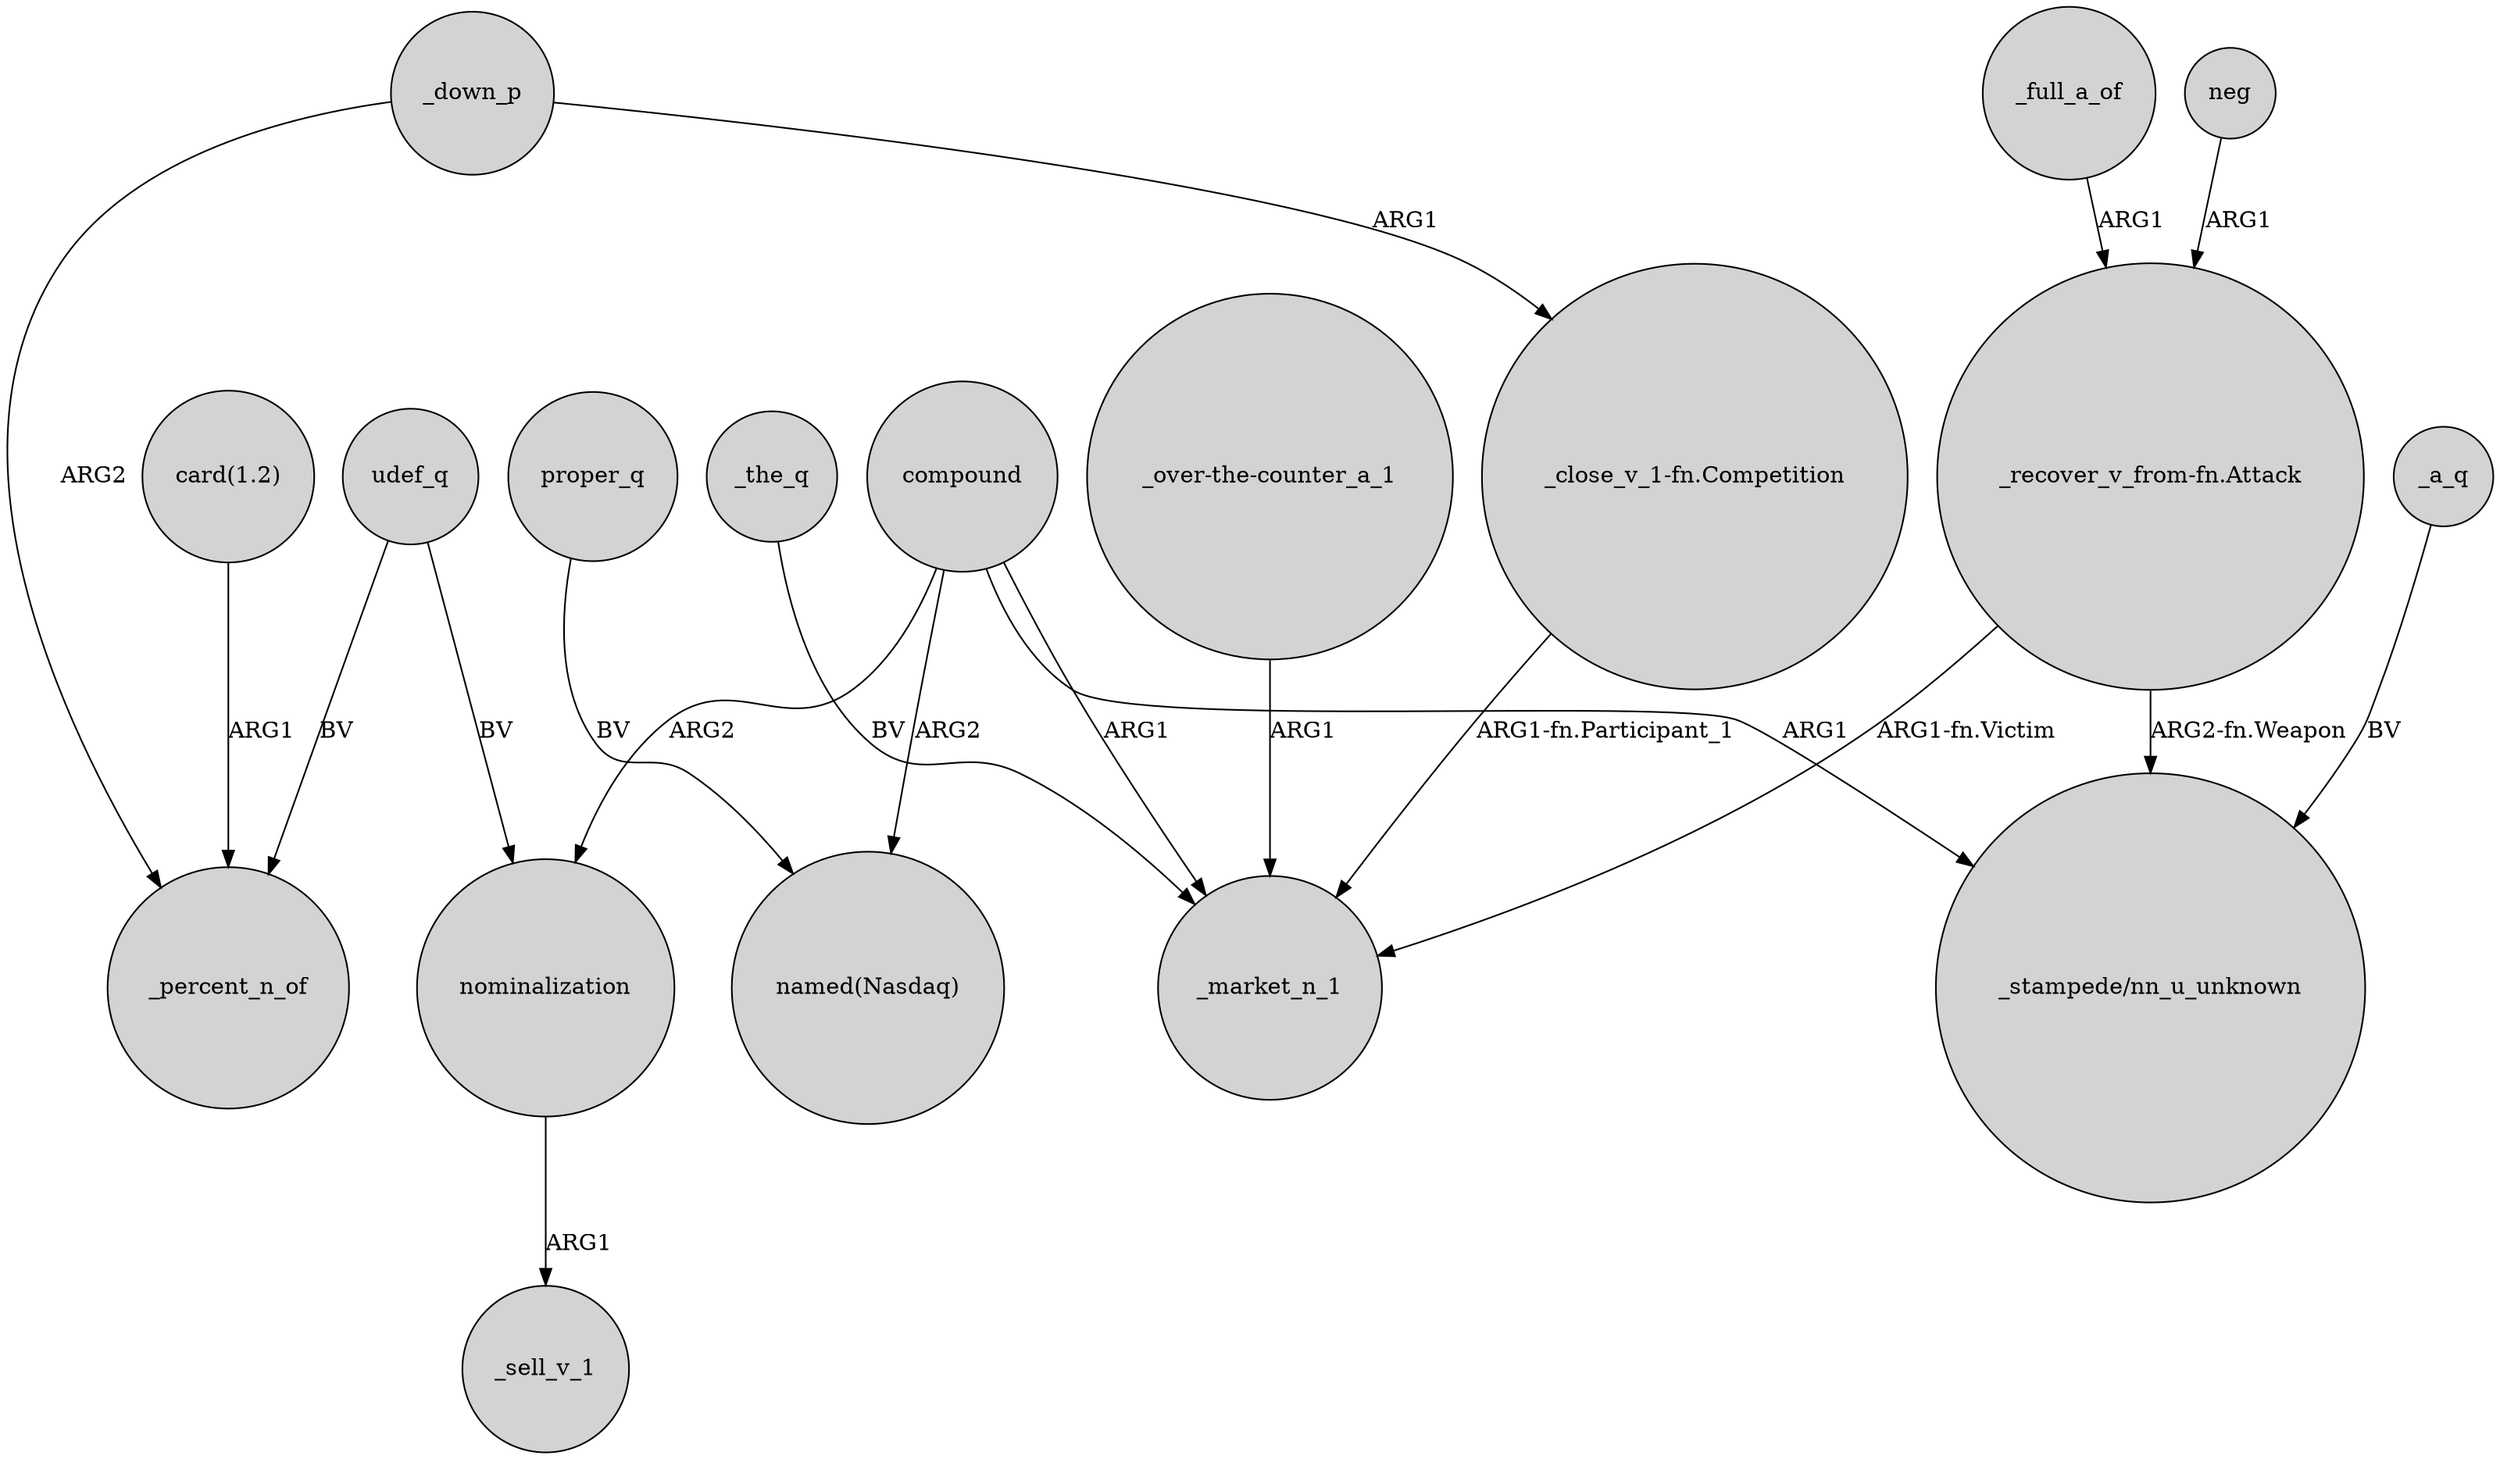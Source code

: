 digraph {
	node [shape=circle style=filled]
	"_recover_v_from-fn.Attack" -> "_stampede/nn_u_unknown" [label="ARG2-fn.Weapon"]
	"card(1.2)" -> _percent_n_of [label=ARG1]
	proper_q -> "named(Nasdaq)" [label=BV]
	udef_q -> nominalization [label=BV]
	_down_p -> "_close_v_1-fn.Competition" [label=ARG1]
	"_recover_v_from-fn.Attack" -> _market_n_1 [label="ARG1-fn.Victim"]
	_the_q -> _market_n_1 [label=BV]
	compound -> nominalization [label=ARG2]
	udef_q -> _percent_n_of [label=BV]
	"_over-the-counter_a_1" -> _market_n_1 [label=ARG1]
	compound -> "named(Nasdaq)" [label=ARG2]
	_full_a_of -> "_recover_v_from-fn.Attack" [label=ARG1]
	nominalization -> _sell_v_1 [label=ARG1]
	neg -> "_recover_v_from-fn.Attack" [label=ARG1]
	_down_p -> _percent_n_of [label=ARG2]
	compound -> _market_n_1 [label=ARG1]
	"_close_v_1-fn.Competition" -> _market_n_1 [label="ARG1-fn.Participant_1"]
	compound -> "_stampede/nn_u_unknown" [label=ARG1]
	_a_q -> "_stampede/nn_u_unknown" [label=BV]
}
